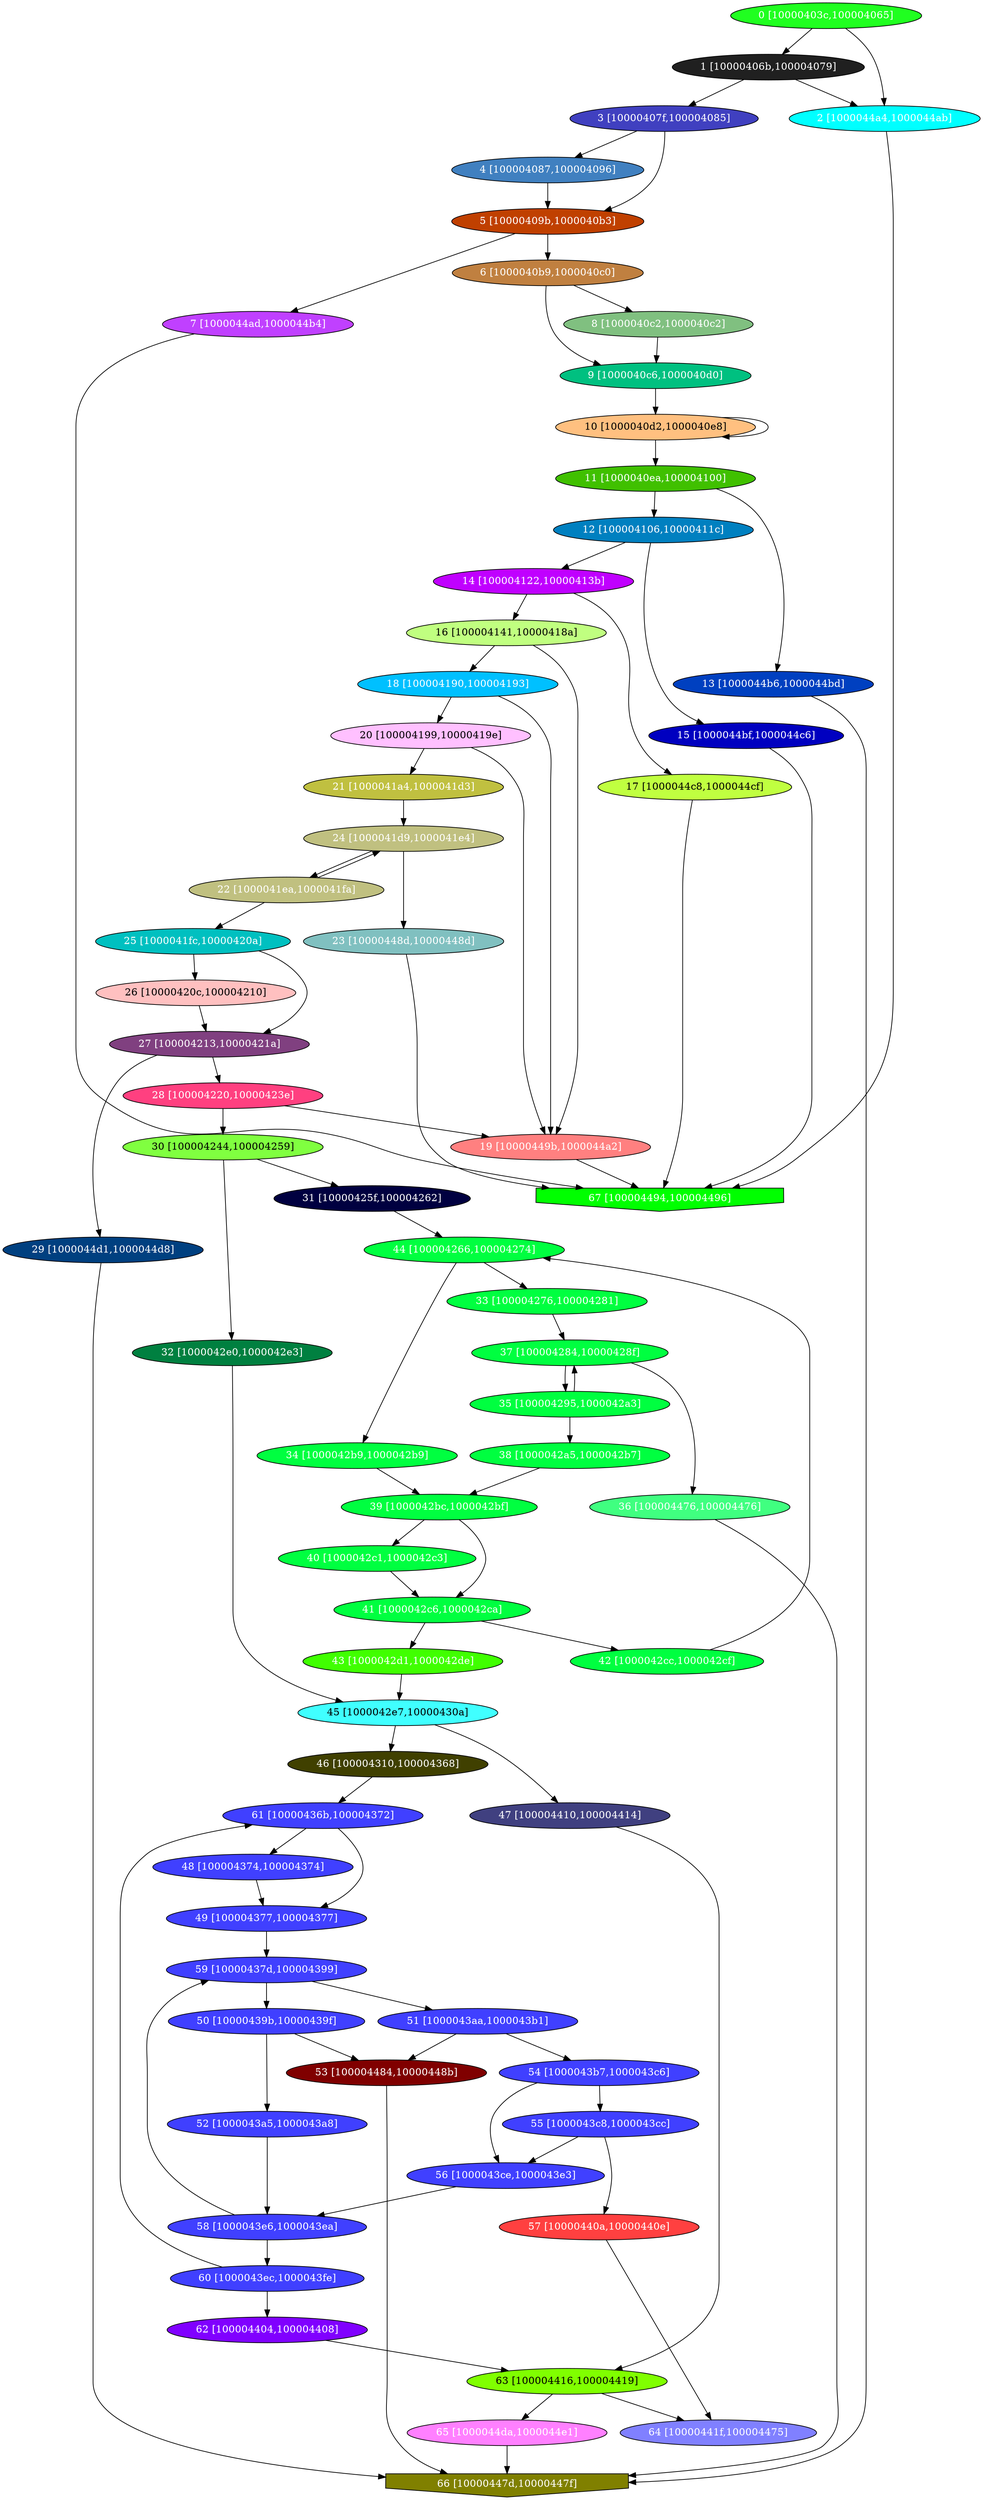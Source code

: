 diGraph gzip{
	gzip_0  [style=filled fillcolor="#20FF20" fontcolor="#ffffff" shape=oval label="0 [10000403c,100004065]"]
	gzip_1  [style=filled fillcolor="#202020" fontcolor="#ffffff" shape=oval label="1 [10000406b,100004079]"]
	gzip_2  [style=filled fillcolor="#00FFFF" fontcolor="#ffffff" shape=oval label="2 [1000044a4,1000044ab]"]
	gzip_3  [style=filled fillcolor="#4040C0" fontcolor="#ffffff" shape=oval label="3 [10000407f,100004085]"]
	gzip_4  [style=filled fillcolor="#4080C0" fontcolor="#ffffff" shape=oval label="4 [100004087,100004096]"]
	gzip_5  [style=filled fillcolor="#C04000" fontcolor="#ffffff" shape=oval label="5 [10000409b,1000040b3]"]
	gzip_6  [style=filled fillcolor="#C08040" fontcolor="#ffffff" shape=oval label="6 [1000040b9,1000040c0]"]
	gzip_7  [style=filled fillcolor="#C040FF" fontcolor="#ffffff" shape=oval label="7 [1000044ad,1000044b4]"]
	gzip_8  [style=filled fillcolor="#80C080" fontcolor="#ffffff" shape=oval label="8 [1000040c2,1000040c2]"]
	gzip_9  [style=filled fillcolor="#00C080" fontcolor="#ffffff" shape=oval label="9 [1000040c6,1000040d0]"]
	gzip_a  [style=filled fillcolor="#FFC080" fontcolor="#000000" shape=oval label="10 [1000040d2,1000040e8]"]
	gzip_b  [style=filled fillcolor="#40C000" fontcolor="#ffffff" shape=oval label="11 [1000040ea,100004100]"]
	gzip_c  [style=filled fillcolor="#0080C0" fontcolor="#ffffff" shape=oval label="12 [100004106,10000411c]"]
	gzip_d  [style=filled fillcolor="#0040C0" fontcolor="#ffffff" shape=oval label="13 [1000044b6,1000044bd]"]
	gzip_e  [style=filled fillcolor="#C000FF" fontcolor="#ffffff" shape=oval label="14 [100004122,10000413b]"]
	gzip_f  [style=filled fillcolor="#0000C0" fontcolor="#ffffff" shape=oval label="15 [1000044bf,1000044c6]"]
	gzip_10  [style=filled fillcolor="#C0FF80" fontcolor="#000000" shape=oval label="16 [100004141,10000418a]"]
	gzip_11  [style=filled fillcolor="#C0FF40" fontcolor="#000000" shape=oval label="17 [1000044c8,1000044cf]"]
	gzip_12  [style=filled fillcolor="#00C0FF" fontcolor="#ffffff" shape=oval label="18 [100004190,100004193]"]
	gzip_13  [style=filled fillcolor="#FF8080" fontcolor="#ffffff" shape=oval label="19 [10000449b,1000044a2]"]
	gzip_14  [style=filled fillcolor="#FFC0FF" fontcolor="#000000" shape=oval label="20 [100004199,10000419e]"]
	gzip_15  [style=filled fillcolor="#C0C040" fontcolor="#ffffff" shape=oval label="21 [1000041a4,1000041d3]"]
	gzip_16  [style=filled fillcolor="#C0C080" fontcolor="#ffffff" shape=oval label="22 [1000041ea,1000041fa]"]
	gzip_17  [style=filled fillcolor="#80C0C0" fontcolor="#ffffff" shape=oval label="23 [10000448d,10000448d]"]
	gzip_18  [style=filled fillcolor="#C0C080" fontcolor="#ffffff" shape=oval label="24 [1000041d9,1000041e4]"]
	gzip_19  [style=filled fillcolor="#00C0C0" fontcolor="#ffffff" shape=oval label="25 [1000041fc,10000420a]"]
	gzip_1a  [style=filled fillcolor="#FFC0C0" fontcolor="#000000" shape=oval label="26 [10000420c,100004210]"]
	gzip_1b  [style=filled fillcolor="#804080" fontcolor="#ffffff" shape=oval label="27 [100004213,10000421a]"]
	gzip_1c  [style=filled fillcolor="#FF4080" fontcolor="#ffffff" shape=oval label="28 [100004220,10000423e]"]
	gzip_1d  [style=filled fillcolor="#004080" fontcolor="#ffffff" shape=oval label="29 [1000044d1,1000044d8]"]
	gzip_1e  [style=filled fillcolor="#80FF40" fontcolor="#000000" shape=oval label="30 [100004244,100004259]"]
	gzip_1f  [style=filled fillcolor="#000040" fontcolor="#ffffff" shape=oval label="31 [10000425f,100004262]"]
	gzip_20  [style=filled fillcolor="#008040" fontcolor="#ffffff" shape=oval label="32 [1000042e0,1000042e3]"]
	gzip_21  [style=filled fillcolor="#00FF40" fontcolor="#ffffff" shape=oval label="33 [100004276,100004281]"]
	gzip_22  [style=filled fillcolor="#00FF40" fontcolor="#ffffff" shape=oval label="34 [1000042b9,1000042b9]"]
	gzip_23  [style=filled fillcolor="#00FF40" fontcolor="#ffffff" shape=oval label="35 [100004295,1000042a3]"]
	gzip_24  [style=filled fillcolor="#40FF80" fontcolor="#ffffff" shape=oval label="36 [100004476,100004476]"]
	gzip_25  [style=filled fillcolor="#00FF40" fontcolor="#ffffff" shape=oval label="37 [100004284,10000428f]"]
	gzip_26  [style=filled fillcolor="#00FF40" fontcolor="#ffffff" shape=oval label="38 [1000042a5,1000042b7]"]
	gzip_27  [style=filled fillcolor="#00FF40" fontcolor="#ffffff" shape=oval label="39 [1000042bc,1000042bf]"]
	gzip_28  [style=filled fillcolor="#00FF40" fontcolor="#ffffff" shape=oval label="40 [1000042c1,1000042c3]"]
	gzip_29  [style=filled fillcolor="#00FF40" fontcolor="#ffffff" shape=oval label="41 [1000042c6,1000042ca]"]
	gzip_2a  [style=filled fillcolor="#00FF40" fontcolor="#ffffff" shape=oval label="42 [1000042cc,1000042cf]"]
	gzip_2b  [style=filled fillcolor="#40FF00" fontcolor="#ffffff" shape=oval label="43 [1000042d1,1000042de]"]
	gzip_2c  [style=filled fillcolor="#00FF40" fontcolor="#ffffff" shape=oval label="44 [100004266,100004274]"]
	gzip_2d  [style=filled fillcolor="#40FFFF" fontcolor="#000000" shape=oval label="45 [1000042e7,10000430a]"]
	gzip_2e  [style=filled fillcolor="#404000" fontcolor="#ffffff" shape=oval label="46 [100004310,100004368]"]
	gzip_2f  [style=filled fillcolor="#404080" fontcolor="#ffffff" shape=oval label="47 [100004410,100004414]"]
	gzip_30  [style=filled fillcolor="#4040FF" fontcolor="#ffffff" shape=oval label="48 [100004374,100004374]"]
	gzip_31  [style=filled fillcolor="#4040FF" fontcolor="#ffffff" shape=oval label="49 [100004377,100004377]"]
	gzip_32  [style=filled fillcolor="#4040FF" fontcolor="#ffffff" shape=oval label="50 [10000439b,10000439f]"]
	gzip_33  [style=filled fillcolor="#4040FF" fontcolor="#ffffff" shape=oval label="51 [1000043aa,1000043b1]"]
	gzip_34  [style=filled fillcolor="#4040FF" fontcolor="#ffffff" shape=oval label="52 [1000043a5,1000043a8]"]
	gzip_35  [style=filled fillcolor="#800000" fontcolor="#ffffff" shape=oval label="53 [100004484,10000448b]"]
	gzip_36  [style=filled fillcolor="#4040FF" fontcolor="#ffffff" shape=oval label="54 [1000043b7,1000043c6]"]
	gzip_37  [style=filled fillcolor="#4040FF" fontcolor="#ffffff" shape=oval label="55 [1000043c8,1000043cc]"]
	gzip_38  [style=filled fillcolor="#4040FF" fontcolor="#ffffff" shape=oval label="56 [1000043ce,1000043e3]"]
	gzip_39  [style=filled fillcolor="#FF4040" fontcolor="#ffffff" shape=oval label="57 [10000440a,10000440e]"]
	gzip_3a  [style=filled fillcolor="#4040FF" fontcolor="#ffffff" shape=oval label="58 [1000043e6,1000043ea]"]
	gzip_3b  [style=filled fillcolor="#4040FF" fontcolor="#ffffff" shape=oval label="59 [10000437d,100004399]"]
	gzip_3c  [style=filled fillcolor="#4040FF" fontcolor="#ffffff" shape=oval label="60 [1000043ec,1000043fe]"]
	gzip_3d  [style=filled fillcolor="#4040FF" fontcolor="#ffffff" shape=oval label="61 [10000436b,100004372]"]
	gzip_3e  [style=filled fillcolor="#8000FF" fontcolor="#ffffff" shape=oval label="62 [100004404,100004408]"]
	gzip_3f  [style=filled fillcolor="#80FF00" fontcolor="#000000" shape=oval label="63 [100004416,100004419]"]
	gzip_40  [style=filled fillcolor="#8080FF" fontcolor="#ffffff" shape=oval label="64 [10000441f,100004475]"]
	gzip_41  [style=filled fillcolor="#FF80FF" fontcolor="#ffffff" shape=oval label="65 [1000044da,1000044e1]"]
	gzip_42  [style=filled fillcolor="#808000" fontcolor="#ffffff" shape=invhouse label="66 [10000447d,10000447f]"]
	gzip_43  [style=filled fillcolor="#00FF00" fontcolor="#ffffff" shape=invhouse label="67 [100004494,100004496]"]

	gzip_0 -> gzip_1
	gzip_0 -> gzip_2
	gzip_1 -> gzip_2
	gzip_1 -> gzip_3
	gzip_2 -> gzip_43
	gzip_3 -> gzip_4
	gzip_3 -> gzip_5
	gzip_4 -> gzip_5
	gzip_5 -> gzip_6
	gzip_5 -> gzip_7
	gzip_6 -> gzip_8
	gzip_6 -> gzip_9
	gzip_7 -> gzip_43
	gzip_8 -> gzip_9
	gzip_9 -> gzip_a
	gzip_a -> gzip_a
	gzip_a -> gzip_b
	gzip_b -> gzip_c
	gzip_b -> gzip_d
	gzip_c -> gzip_e
	gzip_c -> gzip_f
	gzip_d -> gzip_42
	gzip_e -> gzip_10
	gzip_e -> gzip_11
	gzip_f -> gzip_43
	gzip_10 -> gzip_12
	gzip_10 -> gzip_13
	gzip_11 -> gzip_43
	gzip_12 -> gzip_13
	gzip_12 -> gzip_14
	gzip_13 -> gzip_43
	gzip_14 -> gzip_13
	gzip_14 -> gzip_15
	gzip_15 -> gzip_18
	gzip_16 -> gzip_18
	gzip_16 -> gzip_19
	gzip_17 -> gzip_43
	gzip_18 -> gzip_16
	gzip_18 -> gzip_17
	gzip_19 -> gzip_1a
	gzip_19 -> gzip_1b
	gzip_1a -> gzip_1b
	gzip_1b -> gzip_1c
	gzip_1b -> gzip_1d
	gzip_1c -> gzip_13
	gzip_1c -> gzip_1e
	gzip_1d -> gzip_42
	gzip_1e -> gzip_1f
	gzip_1e -> gzip_20
	gzip_1f -> gzip_2c
	gzip_20 -> gzip_2d
	gzip_21 -> gzip_25
	gzip_22 -> gzip_27
	gzip_23 -> gzip_25
	gzip_23 -> gzip_26
	gzip_24 -> gzip_42
	gzip_25 -> gzip_23
	gzip_25 -> gzip_24
	gzip_26 -> gzip_27
	gzip_27 -> gzip_28
	gzip_27 -> gzip_29
	gzip_28 -> gzip_29
	gzip_29 -> gzip_2a
	gzip_29 -> gzip_2b
	gzip_2a -> gzip_2c
	gzip_2b -> gzip_2d
	gzip_2c -> gzip_21
	gzip_2c -> gzip_22
	gzip_2d -> gzip_2e
	gzip_2d -> gzip_2f
	gzip_2e -> gzip_3d
	gzip_2f -> gzip_3f
	gzip_30 -> gzip_31
	gzip_31 -> gzip_3b
	gzip_32 -> gzip_34
	gzip_32 -> gzip_35
	gzip_33 -> gzip_35
	gzip_33 -> gzip_36
	gzip_34 -> gzip_3a
	gzip_35 -> gzip_42
	gzip_36 -> gzip_37
	gzip_36 -> gzip_38
	gzip_37 -> gzip_38
	gzip_37 -> gzip_39
	gzip_38 -> gzip_3a
	gzip_39 -> gzip_40
	gzip_3a -> gzip_3b
	gzip_3a -> gzip_3c
	gzip_3b -> gzip_32
	gzip_3b -> gzip_33
	gzip_3c -> gzip_3d
	gzip_3c -> gzip_3e
	gzip_3d -> gzip_30
	gzip_3d -> gzip_31
	gzip_3e -> gzip_3f
	gzip_3f -> gzip_40
	gzip_3f -> gzip_41
	gzip_41 -> gzip_42
}